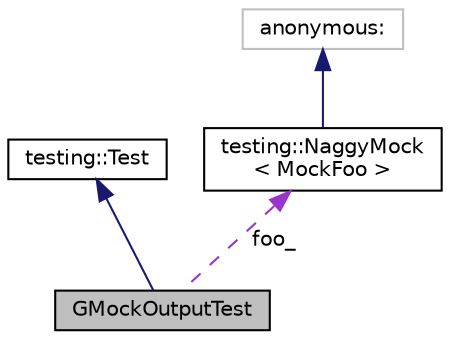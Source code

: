 digraph "GMockOutputTest"
{
  edge [fontname="Helvetica",fontsize="10",labelfontname="Helvetica",labelfontsize="10"];
  node [fontname="Helvetica",fontsize="10",shape=record];
  Node2 [label="GMockOutputTest",height=0.2,width=0.4,color="black", fillcolor="grey75", style="filled", fontcolor="black"];
  Node3 -> Node2 [dir="back",color="midnightblue",fontsize="10",style="solid",fontname="Helvetica"];
  Node3 [label="testing::Test",height=0.2,width=0.4,color="black", fillcolor="white", style="filled",URL="$classtesting_1_1Test.html"];
  Node4 -> Node2 [dir="back",color="darkorchid3",fontsize="10",style="dashed",label=" foo_" ,fontname="Helvetica"];
  Node4 [label="testing::NaggyMock\l\< MockFoo \>",height=0.2,width=0.4,color="black", fillcolor="white", style="filled",URL="$classtesting_1_1NaggyMock.html"];
  Node5 -> Node4 [dir="back",color="midnightblue",fontsize="10",style="solid",fontname="Helvetica"];
  Node5 [label="anonymous:",height=0.2,width=0.4,color="grey75", fillcolor="white", style="filled"];
}

